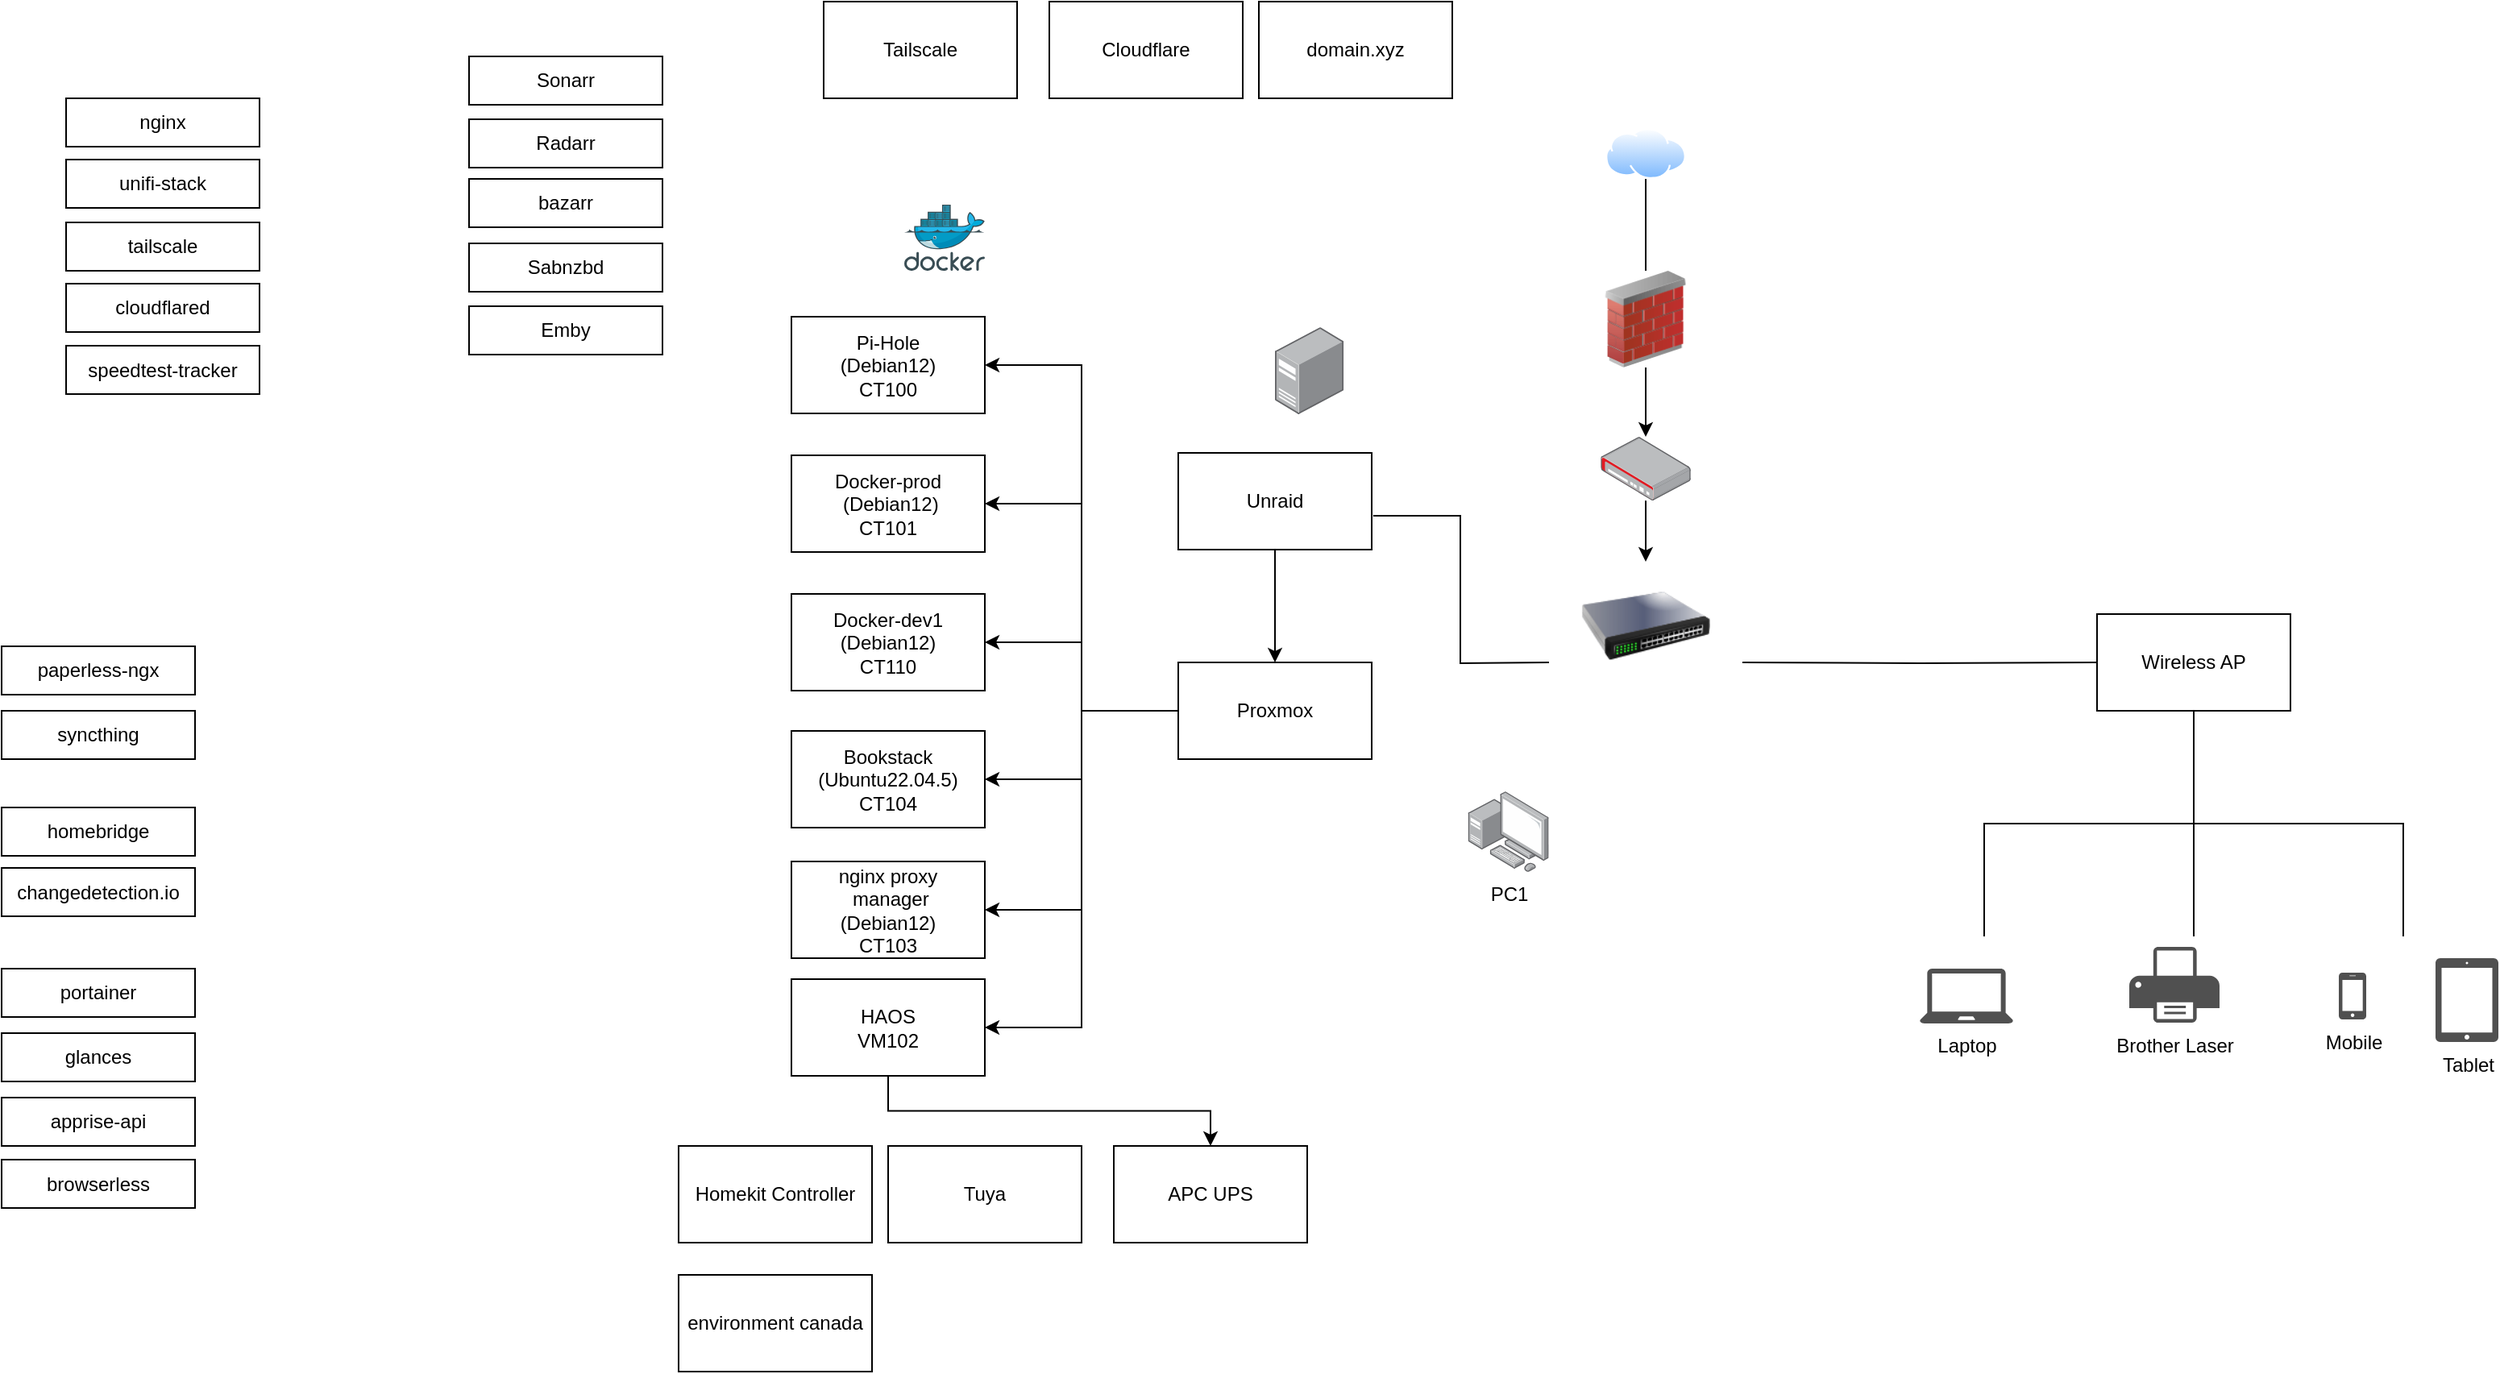 <mxfile version="26.0.16">
  <diagram name="Page-1" id="8PJF-7k6O8kf38LD9RbU">
    <mxGraphModel dx="1114" dy="633" grid="1" gridSize="10" guides="1" tooltips="1" connect="1" arrows="1" fold="1" page="1" pageScale="1" pageWidth="1600" pageHeight="900" math="0" shadow="0">
      <root>
        <mxCell id="0" />
        <mxCell id="1" parent="0" />
        <mxCell id="H-8ICV9-0rw6bkesGoe8-49" style="edgeStyle=orthogonalEdgeStyle;rounded=0;orthogonalLoop=1;jettySize=auto;html=1;endArrow=none;endFill=0;" parent="1" source="H-8ICV9-0rw6bkesGoe8-4" edge="1">
          <mxGeometry relative="1" as="geometry">
            <Array as="points">
              <mxPoint x="1400" y="540" />
              <mxPoint x="1270" y="540" />
            </Array>
            <mxPoint x="1270" y="610" as="targetPoint" />
          </mxGeometry>
        </mxCell>
        <mxCell id="H-8ICV9-0rw6bkesGoe8-50" style="edgeStyle=orthogonalEdgeStyle;rounded=0;orthogonalLoop=1;jettySize=auto;html=1;endArrow=none;endFill=0;" parent="1" source="H-8ICV9-0rw6bkesGoe8-4" edge="1">
          <mxGeometry relative="1" as="geometry">
            <mxPoint x="1400" y="610" as="targetPoint" />
          </mxGeometry>
        </mxCell>
        <mxCell id="H-8ICV9-0rw6bkesGoe8-51" style="edgeStyle=orthogonalEdgeStyle;rounded=0;orthogonalLoop=1;jettySize=auto;html=1;endArrow=none;endFill=0;" parent="1" source="H-8ICV9-0rw6bkesGoe8-4" edge="1">
          <mxGeometry relative="1" as="geometry">
            <Array as="points">
              <mxPoint x="1400" y="540" />
              <mxPoint x="1530" y="540" />
            </Array>
            <mxPoint x="1530" y="610" as="targetPoint" />
          </mxGeometry>
        </mxCell>
        <mxCell id="H-8ICV9-0rw6bkesGoe8-4" value="Wireless AP" style="rounded=0;whiteSpace=wrap;html=1;" parent="1" vertex="1">
          <mxGeometry x="1340" y="410" width="120" height="60" as="geometry" />
        </mxCell>
        <mxCell id="H-8ICV9-0rw6bkesGoe8-13" style="rounded=0;orthogonalLoop=1;jettySize=auto;html=1;edgeStyle=orthogonalEdgeStyle;endArrow=none;endFill=0;" parent="1" target="H-8ICV9-0rw6bkesGoe8-4" edge="1">
          <mxGeometry relative="1" as="geometry">
            <mxPoint x="1120" y="440" as="sourcePoint" />
          </mxGeometry>
        </mxCell>
        <mxCell id="H-8ICV9-0rw6bkesGoe8-54" style="edgeStyle=orthogonalEdgeStyle;rounded=0;orthogonalLoop=1;jettySize=auto;html=1;entryX=1;entryY=0.5;entryDx=0;entryDy=0;" parent="1" source="H-8ICV9-0rw6bkesGoe8-18" target="H-8ICV9-0rw6bkesGoe8-26" edge="1">
          <mxGeometry relative="1" as="geometry" />
        </mxCell>
        <mxCell id="H-8ICV9-0rw6bkesGoe8-56" style="edgeStyle=orthogonalEdgeStyle;rounded=0;orthogonalLoop=1;jettySize=auto;html=1;entryX=1;entryY=0.5;entryDx=0;entryDy=0;" parent="1" source="H-8ICV9-0rw6bkesGoe8-18" target="H-8ICV9-0rw6bkesGoe8-21" edge="1">
          <mxGeometry relative="1" as="geometry" />
        </mxCell>
        <mxCell id="H-8ICV9-0rw6bkesGoe8-57" style="edgeStyle=orthogonalEdgeStyle;rounded=0;orthogonalLoop=1;jettySize=auto;html=1;entryX=1;entryY=0.5;entryDx=0;entryDy=0;" parent="1" source="H-8ICV9-0rw6bkesGoe8-18" target="H-8ICV9-0rw6bkesGoe8-20" edge="1">
          <mxGeometry relative="1" as="geometry" />
        </mxCell>
        <mxCell id="H-8ICV9-0rw6bkesGoe8-59" style="edgeStyle=orthogonalEdgeStyle;rounded=0;orthogonalLoop=1;jettySize=auto;html=1;entryX=1;entryY=0.5;entryDx=0;entryDy=0;" parent="1" source="H-8ICV9-0rw6bkesGoe8-18" target="H-8ICV9-0rw6bkesGoe8-23" edge="1">
          <mxGeometry relative="1" as="geometry" />
        </mxCell>
        <mxCell id="H-8ICV9-0rw6bkesGoe8-60" style="edgeStyle=orthogonalEdgeStyle;rounded=0;orthogonalLoop=1;jettySize=auto;html=1;entryX=1;entryY=0.5;entryDx=0;entryDy=0;" parent="1" source="H-8ICV9-0rw6bkesGoe8-18" target="H-8ICV9-0rw6bkesGoe8-22" edge="1">
          <mxGeometry relative="1" as="geometry" />
        </mxCell>
        <mxCell id="H-8ICV9-0rw6bkesGoe8-61" style="edgeStyle=orthogonalEdgeStyle;rounded=0;orthogonalLoop=1;jettySize=auto;html=1;entryX=1;entryY=0.5;entryDx=0;entryDy=0;" parent="1" source="H-8ICV9-0rw6bkesGoe8-18" target="H-8ICV9-0rw6bkesGoe8-28" edge="1">
          <mxGeometry relative="1" as="geometry" />
        </mxCell>
        <mxCell id="H-8ICV9-0rw6bkesGoe8-18" value="Proxmox" style="rounded=0;whiteSpace=wrap;html=1;" parent="1" vertex="1">
          <mxGeometry x="770" y="440" width="120" height="60" as="geometry" />
        </mxCell>
        <mxCell id="H-8ICV9-0rw6bkesGoe8-53" style="edgeStyle=orthogonalEdgeStyle;rounded=0;orthogonalLoop=1;jettySize=auto;html=1;exitX=0.5;exitY=1;exitDx=0;exitDy=0;" parent="1" source="H-8ICV9-0rw6bkesGoe8-19" target="H-8ICV9-0rw6bkesGoe8-18" edge="1">
          <mxGeometry relative="1" as="geometry" />
        </mxCell>
        <mxCell id="H-8ICV9-0rw6bkesGoe8-19" value="Unraid" style="rounded=0;whiteSpace=wrap;html=1;" parent="1" vertex="1">
          <mxGeometry x="770" y="310" width="120" height="60" as="geometry" />
        </mxCell>
        <mxCell id="H-8ICV9-0rw6bkesGoe8-20" value="Docker-dev1&lt;div&gt;(Debian12)&lt;div&gt;CT110&lt;/div&gt;&lt;/div&gt;" style="rounded=0;whiteSpace=wrap;html=1;" parent="1" vertex="1">
          <mxGeometry x="530" y="397.5" width="120" height="60" as="geometry" />
        </mxCell>
        <mxCell id="H-8ICV9-0rw6bkesGoe8-21" value="Docker-prod&lt;div&gt;&amp;nbsp;(Debian12)&lt;div&gt;CT101&lt;/div&gt;&lt;/div&gt;" style="rounded=0;whiteSpace=wrap;html=1;" parent="1" vertex="1">
          <mxGeometry x="530" y="311.5" width="120" height="60" as="geometry" />
        </mxCell>
        <mxCell id="H-8ICV9-0rw6bkesGoe8-66" style="edgeStyle=orthogonalEdgeStyle;rounded=0;orthogonalLoop=1;jettySize=auto;html=1;exitX=0.5;exitY=1;exitDx=0;exitDy=0;entryX=0.5;entryY=0;entryDx=0;entryDy=0;" parent="1" source="H-8ICV9-0rw6bkesGoe8-22" target="H-8ICV9-0rw6bkesGoe8-65" edge="1">
          <mxGeometry relative="1" as="geometry" />
        </mxCell>
        <mxCell id="H-8ICV9-0rw6bkesGoe8-22" value="HAOS&lt;div&gt;VM102&lt;/div&gt;" style="rounded=0;whiteSpace=wrap;html=1;" parent="1" vertex="1">
          <mxGeometry x="530" y="636.5" width="120" height="60" as="geometry" />
        </mxCell>
        <mxCell id="H-8ICV9-0rw6bkesGoe8-23" value="Bookstack&lt;div&gt;(Ubuntu22.04.5)&lt;div&gt;CT104&lt;/div&gt;&lt;/div&gt;" style="rounded=0;whiteSpace=wrap;html=1;" parent="1" vertex="1">
          <mxGeometry x="530" y="482.5" width="120" height="60" as="geometry" />
        </mxCell>
        <mxCell id="H-8ICV9-0rw6bkesGoe8-24" value="Radarr" style="rounded=0;whiteSpace=wrap;html=1;" parent="1" vertex="1">
          <mxGeometry x="330" y="103" width="120" height="30" as="geometry" />
        </mxCell>
        <mxCell id="H-8ICV9-0rw6bkesGoe8-25" value="Sonarr" style="rounded=0;whiteSpace=wrap;html=1;" parent="1" vertex="1">
          <mxGeometry x="330" y="64" width="120" height="30" as="geometry" />
        </mxCell>
        <mxCell id="H-8ICV9-0rw6bkesGoe8-26" value="Pi-Hole&lt;div&gt;(Debian12)&lt;br&gt;&lt;div&gt;CT100&lt;/div&gt;&lt;/div&gt;" style="rounded=0;whiteSpace=wrap;html=1;" parent="1" vertex="1">
          <mxGeometry x="530" y="225.5" width="120" height="60" as="geometry" />
        </mxCell>
        <mxCell id="H-8ICV9-0rw6bkesGoe8-27" value="Sabnzbd" style="rounded=0;whiteSpace=wrap;html=1;" parent="1" vertex="1">
          <mxGeometry x="330" y="180" width="120" height="30" as="geometry" />
        </mxCell>
        <mxCell id="H-8ICV9-0rw6bkesGoe8-28" value="nginx proxy&lt;br&gt;&amp;nbsp;manager&lt;div&gt;(Debian12)&lt;br&gt;&lt;div&gt;CT103&lt;/div&gt;&lt;/div&gt;" style="rounded=0;whiteSpace=wrap;html=1;" parent="1" vertex="1">
          <mxGeometry x="530" y="563.5" width="120" height="60" as="geometry" />
        </mxCell>
        <mxCell id="H-8ICV9-0rw6bkesGoe8-29" value="changedetection.io" style="rounded=0;whiteSpace=wrap;html=1;" parent="1" vertex="1">
          <mxGeometry x="40" y="567.5" width="120" height="30" as="geometry" />
        </mxCell>
        <mxCell id="H-8ICV9-0rw6bkesGoe8-30" value="Emby" style="rounded=0;whiteSpace=wrap;html=1;" parent="1" vertex="1">
          <mxGeometry x="330" y="219" width="120" height="30" as="geometry" />
        </mxCell>
        <mxCell id="H-8ICV9-0rw6bkesGoe8-31" value="browserless" style="rounded=0;whiteSpace=wrap;html=1;" parent="1" vertex="1">
          <mxGeometry x="40" y="748.5" width="120" height="30" as="geometry" />
        </mxCell>
        <mxCell id="H-8ICV9-0rw6bkesGoe8-32" value="tailscale" style="rounded=0;whiteSpace=wrap;html=1;" parent="1" vertex="1">
          <mxGeometry x="80" y="167" width="120" height="30" as="geometry" />
        </mxCell>
        <mxCell id="H-8ICV9-0rw6bkesGoe8-33" value="syncthing" style="rounded=0;whiteSpace=wrap;html=1;" parent="1" vertex="1">
          <mxGeometry x="40" y="470" width="120" height="30" as="geometry" />
        </mxCell>
        <mxCell id="H-8ICV9-0rw6bkesGoe8-34" value="cloudflared" style="rounded=0;whiteSpace=wrap;html=1;" parent="1" vertex="1">
          <mxGeometry x="80" y="205" width="120" height="30" as="geometry" />
        </mxCell>
        <mxCell id="H-8ICV9-0rw6bkesGoe8-35" value="glances" style="rounded=0;whiteSpace=wrap;html=1;" parent="1" vertex="1">
          <mxGeometry x="40" y="670" width="120" height="30" as="geometry" />
        </mxCell>
        <mxCell id="H-8ICV9-0rw6bkesGoe8-36" value="homebridge" style="rounded=0;whiteSpace=wrap;html=1;" parent="1" vertex="1">
          <mxGeometry x="40" y="530" width="120" height="30" as="geometry" />
        </mxCell>
        <mxCell id="H-8ICV9-0rw6bkesGoe8-37" value="paperless-ngx" style="rounded=0;whiteSpace=wrap;html=1;" parent="1" vertex="1">
          <mxGeometry x="40" y="430" width="120" height="30" as="geometry" />
        </mxCell>
        <mxCell id="H-8ICV9-0rw6bkesGoe8-38" value="bazarr" style="rounded=0;whiteSpace=wrap;html=1;" parent="1" vertex="1">
          <mxGeometry x="330" y="140" width="120" height="30" as="geometry" />
        </mxCell>
        <mxCell id="H-8ICV9-0rw6bkesGoe8-39" value="speedtest-tracker" style="rounded=0;whiteSpace=wrap;html=1;" parent="1" vertex="1">
          <mxGeometry x="80" y="243.5" width="120" height="30" as="geometry" />
        </mxCell>
        <mxCell id="H-8ICV9-0rw6bkesGoe8-40" value="apprise-api" style="rounded=0;whiteSpace=wrap;html=1;" parent="1" vertex="1">
          <mxGeometry x="40" y="710" width="120" height="30" as="geometry" />
        </mxCell>
        <mxCell id="H-8ICV9-0rw6bkesGoe8-41" value="portainer" style="rounded=0;whiteSpace=wrap;html=1;" parent="1" vertex="1">
          <mxGeometry x="40" y="630" width="120" height="30" as="geometry" />
        </mxCell>
        <mxCell id="H-8ICV9-0rw6bkesGoe8-42" value="unifi-stack" style="rounded=0;whiteSpace=wrap;html=1;" parent="1" vertex="1">
          <mxGeometry x="80" y="128" width="120" height="30" as="geometry" />
        </mxCell>
        <mxCell id="H-8ICV9-0rw6bkesGoe8-48" value="nginx" style="rounded=0;whiteSpace=wrap;html=1;" parent="1" vertex="1">
          <mxGeometry x="80" y="90" width="120" height="30" as="geometry" />
        </mxCell>
        <mxCell id="H-8ICV9-0rw6bkesGoe8-52" style="edgeStyle=orthogonalEdgeStyle;rounded=0;orthogonalLoop=1;jettySize=auto;html=1;entryX=1.008;entryY=0.65;entryDx=0;entryDy=0;entryPerimeter=0;endArrow=none;endFill=0;" parent="1" target="H-8ICV9-0rw6bkesGoe8-19" edge="1">
          <mxGeometry relative="1" as="geometry">
            <mxPoint x="1000" y="440.029" as="sourcePoint" />
          </mxGeometry>
        </mxCell>
        <mxCell id="H-8ICV9-0rw6bkesGoe8-65" value="APC UPS" style="rounded=0;whiteSpace=wrap;html=1;" parent="1" vertex="1">
          <mxGeometry x="730" y="740" width="120" height="60" as="geometry" />
        </mxCell>
        <mxCell id="H-8ICV9-0rw6bkesGoe8-67" value="Cloudflare" style="rounded=0;whiteSpace=wrap;html=1;" parent="1" vertex="1">
          <mxGeometry x="690" y="30" width="120" height="60" as="geometry" />
        </mxCell>
        <mxCell id="H-8ICV9-0rw6bkesGoe8-68" value="Tailscale" style="rounded=0;whiteSpace=wrap;html=1;" parent="1" vertex="1">
          <mxGeometry x="550" y="30" width="120" height="60" as="geometry" />
        </mxCell>
        <mxCell id="H-8ICV9-0rw6bkesGoe8-69" value="domain.xyz" style="rounded=0;whiteSpace=wrap;html=1;" parent="1" vertex="1">
          <mxGeometry x="820" y="30" width="120" height="60" as="geometry" />
        </mxCell>
        <mxCell id="H-8ICV9-0rw6bkesGoe8-70" value="Tuya" style="rounded=0;whiteSpace=wrap;html=1;" parent="1" vertex="1">
          <mxGeometry x="590" y="740" width="120" height="60" as="geometry" />
        </mxCell>
        <mxCell id="H-8ICV9-0rw6bkesGoe8-71" value="Homekit Controller" style="rounded=0;whiteSpace=wrap;html=1;" parent="1" vertex="1">
          <mxGeometry x="460" y="740" width="120" height="60" as="geometry" />
        </mxCell>
        <mxCell id="H-8ICV9-0rw6bkesGoe8-72" value="environment canada" style="rounded=0;whiteSpace=wrap;html=1;" parent="1" vertex="1">
          <mxGeometry x="460" y="820" width="120" height="60" as="geometry" />
        </mxCell>
        <mxCell id="UK7bh5dRqCB79iwSgrZ0-4" style="edgeStyle=orthogonalEdgeStyle;rounded=0;orthogonalLoop=1;jettySize=auto;html=1;endArrow=none;startFill=0;" edge="1" parent="1" source="UK7bh5dRqCB79iwSgrZ0-1" target="UK7bh5dRqCB79iwSgrZ0-3">
          <mxGeometry relative="1" as="geometry" />
        </mxCell>
        <mxCell id="UK7bh5dRqCB79iwSgrZ0-1" value="" style="image;aspect=fixed;perimeter=ellipsePerimeter;html=1;align=center;shadow=0;dashed=0;spacingTop=3;image=img/lib/active_directory/internet_cloud.svg;" vertex="1" parent="1">
          <mxGeometry x="1035" y="108.5" width="50" height="31.5" as="geometry" />
        </mxCell>
        <mxCell id="UK7bh5dRqCB79iwSgrZ0-7" style="edgeStyle=orthogonalEdgeStyle;rounded=0;orthogonalLoop=1;jettySize=auto;html=1;" edge="1" parent="1" source="UK7bh5dRqCB79iwSgrZ0-3" target="UK7bh5dRqCB79iwSgrZ0-6">
          <mxGeometry relative="1" as="geometry" />
        </mxCell>
        <mxCell id="UK7bh5dRqCB79iwSgrZ0-3" value="" style="image;html=1;image=img/lib/clip_art/networking/Firewall_02_128x128.png" vertex="1" parent="1">
          <mxGeometry x="1030" y="197" width="60" height="60" as="geometry" />
        </mxCell>
        <mxCell id="UK7bh5dRqCB79iwSgrZ0-10" style="edgeStyle=orthogonalEdgeStyle;rounded=0;orthogonalLoop=1;jettySize=auto;html=1;" edge="1" parent="1" source="UK7bh5dRqCB79iwSgrZ0-6" target="UK7bh5dRqCB79iwSgrZ0-9">
          <mxGeometry relative="1" as="geometry" />
        </mxCell>
        <mxCell id="UK7bh5dRqCB79iwSgrZ0-6" value="" style="image;points=[];aspect=fixed;html=1;align=center;shadow=0;dashed=0;image=img/lib/allied_telesis/security/Router_VPN.svg;" vertex="1" parent="1">
          <mxGeometry x="1032.1" y="300" width="55.8" height="39.6" as="geometry" />
        </mxCell>
        <mxCell id="UK7bh5dRqCB79iwSgrZ0-9" value="" style="image;html=1;image=img/lib/clip_art/networking/Switch_128x128.png" vertex="1" parent="1">
          <mxGeometry x="1020" y="377.5" width="80" height="80" as="geometry" />
        </mxCell>
        <mxCell id="UK7bh5dRqCB79iwSgrZ0-18" value="PC1" style="image;points=[];aspect=fixed;html=1;align=center;shadow=0;dashed=0;image=img/lib/allied_telesis/computer_and_terminals/Personal_Computer_with_Server.svg;" vertex="1" parent="1">
          <mxGeometry x="949.8" y="520" width="50" height="50" as="geometry" />
        </mxCell>
        <mxCell id="UK7bh5dRqCB79iwSgrZ0-19" value="" style="image;points=[];aspect=fixed;html=1;align=center;shadow=0;dashed=0;image=img/lib/allied_telesis/computer_and_terminals/Server_Desktop.svg;" vertex="1" parent="1">
          <mxGeometry x="830" y="232" width="42.6" height="54" as="geometry" />
        </mxCell>
        <mxCell id="UK7bh5dRqCB79iwSgrZ0-22" value="" style="image;sketch=0;aspect=fixed;html=1;points=[];align=center;fontSize=12;image=img/lib/mscae/Docker.svg;" vertex="1" parent="1">
          <mxGeometry x="600" y="156" width="50" height="41" as="geometry" />
        </mxCell>
        <mxCell id="UK7bh5dRqCB79iwSgrZ0-31" value="Tablet" style="sketch=0;pointerEvents=1;shadow=0;dashed=0;html=1;strokeColor=none;fillColor=#505050;labelPosition=center;verticalLabelPosition=bottom;verticalAlign=top;outlineConnect=0;align=center;shape=mxgraph.office.devices.tablet_ipad;" vertex="1" parent="1">
          <mxGeometry x="1550" y="623.5" width="39" height="52" as="geometry" />
        </mxCell>
        <mxCell id="UK7bh5dRqCB79iwSgrZ0-32" value="Mobile" style="sketch=0;pointerEvents=1;shadow=0;dashed=0;html=1;strokeColor=none;fillColor=#505050;labelPosition=center;verticalLabelPosition=bottom;verticalAlign=top;outlineConnect=0;align=center;shape=mxgraph.office.devices.cell_phone_iphone_proportional;" vertex="1" parent="1">
          <mxGeometry x="1490" y="632.5" width="17" height="29" as="geometry" />
        </mxCell>
        <mxCell id="UK7bh5dRqCB79iwSgrZ0-33" value="Laptop" style="sketch=0;pointerEvents=1;shadow=0;dashed=0;html=1;strokeColor=none;fillColor=#505050;labelPosition=center;verticalLabelPosition=bottom;verticalAlign=top;outlineConnect=0;align=center;shape=mxgraph.office.devices.laptop;" vertex="1" parent="1">
          <mxGeometry x="1230" y="630" width="58" height="34" as="geometry" />
        </mxCell>
        <mxCell id="UK7bh5dRqCB79iwSgrZ0-34" value="Brother Laser" style="sketch=0;pointerEvents=1;shadow=0;dashed=0;html=1;strokeColor=none;fillColor=#505050;labelPosition=center;verticalLabelPosition=bottom;verticalAlign=top;outlineConnect=0;align=center;shape=mxgraph.office.devices.printer;" vertex="1" parent="1">
          <mxGeometry x="1360" y="616.5" width="56" height="47" as="geometry" />
        </mxCell>
        <mxCell id="UK7bh5dRqCB79iwSgrZ0-35" value="" style="shape=image;html=1;verticalAlign=top;verticalLabelPosition=bottom;labelBackgroundColor=#ffffff;imageAspect=0;aspect=fixed;image=https://cdn1.iconfinder.com/data/icons/Vista-Inspirate_1.0/128x128/apps/debian.png" vertex="1" parent="1">
          <mxGeometry x="1190" y="219" width="128" height="128" as="geometry" />
        </mxCell>
      </root>
    </mxGraphModel>
  </diagram>
</mxfile>
